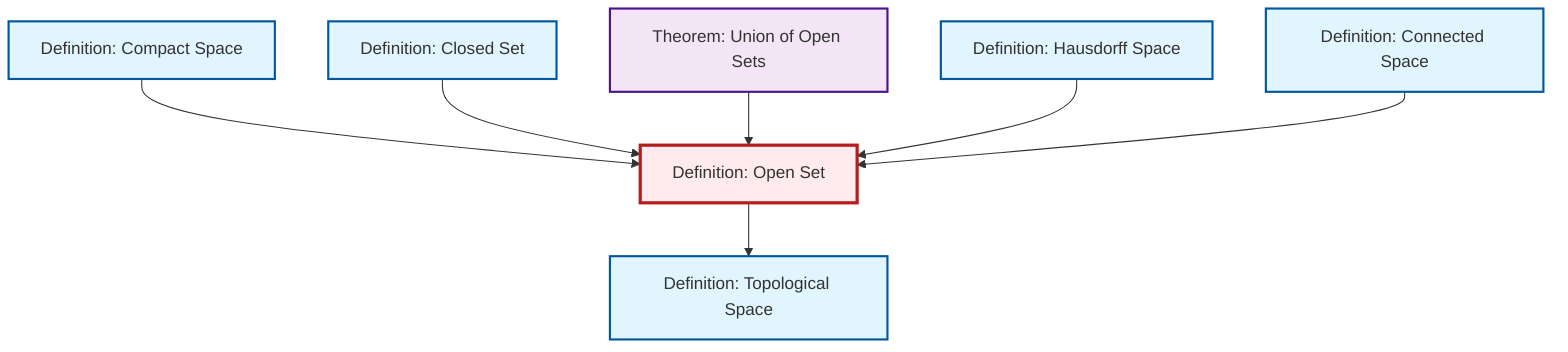graph TD
    classDef definition fill:#e1f5fe,stroke:#01579b,stroke-width:2px
    classDef theorem fill:#f3e5f5,stroke:#4a148c,stroke-width:2px
    classDef axiom fill:#fff3e0,stroke:#e65100,stroke-width:2px
    classDef example fill:#e8f5e9,stroke:#1b5e20,stroke-width:2px
    classDef current fill:#ffebee,stroke:#b71c1c,stroke-width:3px
    def-topological-space["Definition: Topological Space"]:::definition
    thm-union-open-sets["Theorem: Union of Open Sets"]:::theorem
    def-connected["Definition: Connected Space"]:::definition
    def-hausdorff["Definition: Hausdorff Space"]:::definition
    def-compact["Definition: Compact Space"]:::definition
    def-open-set["Definition: Open Set"]:::definition
    def-closed-set["Definition: Closed Set"]:::definition
    def-compact --> def-open-set
    def-closed-set --> def-open-set
    def-open-set --> def-topological-space
    thm-union-open-sets --> def-open-set
    def-hausdorff --> def-open-set
    def-connected --> def-open-set
    class def-open-set current